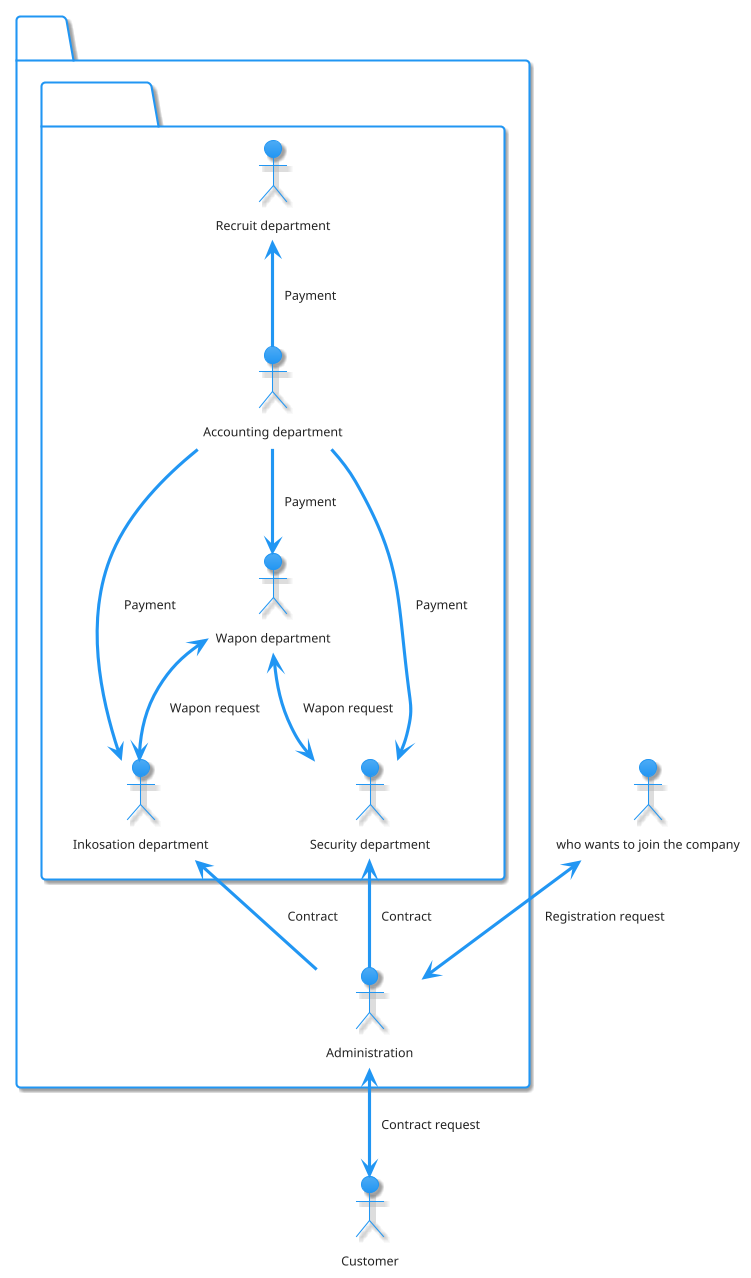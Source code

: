 @startuml
!theme materia
top to bottom direction

actor Customer as cus
actor "who wants to join the company" as req

package PSC {
    actor Administration as adm
    package Departments {
        actor "Security department" as sec
        actor "Inkosation department" as ink
        actor "Wapon department" as wpn
        actor "Accounting department" as acc
        actor "Recruit department" as rec
    }
}

adm <-down-> cus: Contract request
req <-down-> adm: Registration request

adm -up-> sec: Contract
adm -up-> ink: Contract

wpn <-down-> sec: Wapon request
wpn <-down-> ink: Wapon request

acc -down-> wpn: Payment
acc -down-> sec: Payment
acc -up-> rec: Payment
acc -down-> ink: Payment

@enduml

